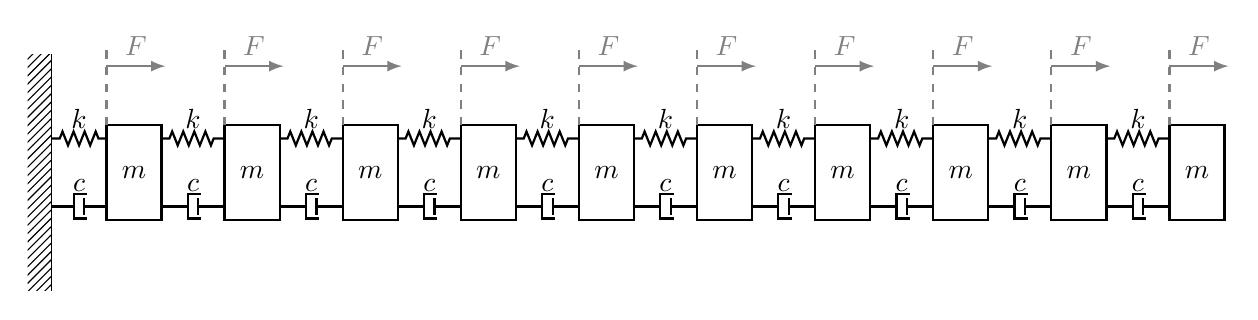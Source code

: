 \begin{tikzpicture}
\tikzstyle{spring}=[thick,decorate,decoration={zigzag,pre length=0.1cm,post length=0.1cm,segment length=4}]
 
\tikzstyle{damper}=[thick,decoration={markings,  
  mark connection node=dmp,
  mark=at position 0.5 with 
  {
    \node (dmp) [thick,inner sep=0pt,transform shape,rotate=-90,minimum width=10pt,minimum height=3pt,draw=none] {};
    \draw [thick] ($(dmp.north east)+(1pt,1pt)$) -- ($(dmp.south east)+(0pt,1pt)$) -- ($(dmp.south west)+(0pt,-1pt)$) -- ($(dmp.north west)+(1pt,-1pt)$);
    \draw [thick] ($(dmp.north)+(0,-3pt)$) -- ($(dmp.north)+(0,3pt)$);
  }
}, decorate]
\tikzstyle{ground}=[fill,pattern=north east lines,draw=none,minimum width=0.75cm,minimum height=0.3cm]
\begin{scope}
\node[draw,outer sep=0pt,thick] (M1) [minimum width=0.7cm, minimum height=1.2cm] {$m$};
\node[draw,outer sep=0pt,thick] (M2) at (1.5,0) [minimum width=0.7cm, minimum height=1.2cm] {$m$};
\node[draw,outer sep=0pt,thick] (M3) at (3.0,0) [minimum width=0.7cm, minimum height=1.2cm] {$m$};
\node[draw,outer sep=0pt,thick] (M4) at (4.5,0) [minimum width=0.7cm, minimum height=1.2cm] {$m$};
\node[draw,outer sep=0pt,thick] (M5) at (6.0,0) [minimum width=0.7cm, minimum height=1.2cm] {$m$};
\node[draw,outer sep=0pt,thick] (M6) at (7.5,0) [minimum width=0.7cm, minimum height=1.2cm] {$m$};
\node[draw,outer sep=0pt,thick] (M7) at (9.0,0) [minimum width=0.7cm, minimum height=1.2cm] {$m$};
\node[draw,outer sep=0pt,thick] (M8) at (10.5,0) [minimum width=0.7cm, minimum height=1.2cm] {$m$};
\node[draw,outer sep=0pt,thick] (M9) at (12.0,0) [minimum width=0.7cm, minimum height=1.2cm] {$m$};
\node[draw,outer sep=0pt,thick] (M10) at (13.5,0) [minimum width=0.7cm, minimum height=1.2cm] {$m$};
\node (wall) [ground, rotate=-90, minimum width=3cm,yshift=-1.2cm] {};
\draw (wall.north east) -- (wall.north west);
\draw [spring] (wall.160) -- ($(M1.north west)!(wall.160)!(M1.south west)$) node [midway, above] {$k$};
\draw [spring] ($(M1.north east)!(wall.160)!(M1.south east)$) -- ($(M2.north west)!(wall.160)!(M2.south west)$) node [midway, above] {$k$};
\draw [spring] ($(M2.north east)!(wall.160)!(M2.south east)$) -- ($(M3.north west)!(wall.160)!(M3.south west)$) node [midway, above] {$k$};
\draw [spring] ($(M3.north east)!(wall.160)!(M3.south east)$) -- ($(M4.north west)!(wall.160)!(M4.south west)$) node [midway, above] {$k$};
\draw [spring] ($(M4.north east)!(wall.160)!(M4.south east)$) -- ($(M5.north west)!(wall.160)!(M5.south west)$) node [midway, above] {$k$};
\draw [spring] ($(M5.north east)!(wall.160)!(M5.south east)$) -- ($(M6.north west)!(wall.160)!(M6.south west)$) node [midway, above] {$k$};
\draw [spring] ($(M6.north east)!(wall.160)!(M6.south east)$) -- ($(M7.north west)!(wall.160)!(M7.south west)$) node [midway, above] {$k$};
\draw [spring] ($(M7.north east)!(wall.160)!(M7.south east)$) -- ($(M8.north west)!(wall.160)!(M8.south west)$) node [midway, above] {$k$};
\draw [spring] ($(M8.north east)!(wall.160)!(M8.south east)$) -- ($(M9.north west)!(wall.160)!(M9.south west)$) node [midway, above] {$k$};
\draw [spring] ($(M9.north east)!(wall.160)!(M9.south east)$) -- ($(M10.north west)!(wall.160)!(M10.south west)$) node [midway, above] {$k$};

\draw [damper] (wall.20) -- ($(M1.north west)!(wall.20)!(M1.south west)$) node [midway, above,label={[label distance=-0.2cm]90:$c$}] {};
\draw [damper] ($(M1.north east)!(wall.20)!(M1.south east)$) -- ($(M2.north west)!(wall.20)!(M2.south west)$) node [midway, above,label={[label distance=-0.2cm]90:$c$}] {};
\draw [damper] ($(M2.north east)!(wall.20)!(M2.south east)$) -- ($(M3.north west)!(wall.20)!(M3.south west)$) node [midway, above,label={[label distance=-0.2cm]90:$c$}] {};
\draw [damper] ($(M3.north east)!(wall.20)!(M3.south east)$) -- ($(M4.north west)!(wall.20)!(M4.south west)$) node [midway, above,label={[label distance=-0.2cm]90:$c$}] {};
\draw [damper] ($(M4.north east)!(wall.20)!(M4.south east)$) -- ($(M5.north west)!(wall.20)!(M5.south west)$) node [midway, above,label={[label distance=-0.2cm]90:$c$}] {};
\draw [damper] ($(M5.north east)!(wall.20)!(M5.south east)$) -- ($(M6.north west)!(wall.20)!(M6.south west)$) node [midway, above,label={[label distance=-0.2cm]90:$c$}] {};
\draw [damper] ($(M6.north east)!(wall.20)!(M6.south east)$) -- ($(M7.north west)!(wall.20)!(M7.south west)$) node [midway, above,label={[label distance=-0.2cm]90:$c$}] {};
\draw [damper] ($(M7.north east)!(wall.20)!(M7.south east)$) -- ($(M8.north west)!(wall.20)!(M8.south west)$) node [midway, above,label={[label distance=-0.2cm]90:$c$}] {};
\draw [damper] ($(M8.north east)!(wall.20)!(M8.south east)$) -- ($(M9.north west)!(wall.20)!(M9.south west)$) node [midway, above,label={[label distance=-0.2cm]90:$c$}] {};
\draw [damper] ($(M9.north east)!(wall.20)!(M9.south east)$) -- ($(M10.north west)!(wall.20)!(M10.south west)$) node [midway, above,label={[label distance=-0.2cm]90:$c$}] {};

\draw[thick, dashed, gray] ($(M1.north west)$) -- ($(M1.north west) + (0,1)$);
\draw[thick, dashed, gray] ($(M2.north west)$) -- ($(M2.north west) + (0,1)$);
\draw[thick, dashed, gray] ($(M3.north west)$) -- ($(M3.north west) + (0,1)$);
\draw[thick, dashed, gray] ($(M4.north west)$) -- ($(M4.north west) + (0,1)$);
\draw[thick, dashed, gray] ($(M5.north west)$) -- ($(M5.north west) + (0,1)$);
\draw[thick, dashed, gray] ($(M6.north west)$) -- ($(M6.north west) + (0,1)$);
\draw[thick, dashed, gray] ($(M7.north west)$) -- ($(M7.north west) + (0,1)$);
\draw[thick, dashed, gray] ($(M8.north west)$) -- ($(M8.north west) + (0,1)$);
\draw[thick, dashed, gray] ($(M9.north west)$) -- ($(M9.north west) + (0,1)$);
\draw[thick, dashed, gray] ($(M10.north west)$) -- ($(M10.north west) + (0,1)$);
    
\draw[thick, -latex, gray] ($(M1.north west) + (0,0.75)$) -- ($(M1.north west) + (0.75,0.75)$) node [midway, above] {$F$};
\draw[thick, -latex, gray] ($(M2.north west) + (0,0.75)$) -- ($(M2.north west) + (0.75,0.75)$) node [midway, above] {$F$};
\draw[thick, -latex, gray] ($(M3.north west) + (0,0.75)$) -- ($(M3.north west) + (0.75,0.75)$) node [midway, above] {$F$};
\draw[thick, -latex, gray] ($(M4.north west) + (0,0.75)$) -- ($(M4.north west) + (0.75,0.75)$) node [midway, above] {$F$};
\draw[thick, -latex, gray] ($(M5.north west) + (0,0.75)$) -- ($(M5.north west) + (0.75,0.75)$) node [midway, above] {$F$};
\draw[thick, -latex, gray] ($(M6.north west) + (0,0.75)$) -- ($(M6.north west) + (0.75,0.75)$) node [midway, above] {$F$};
\draw[thick, -latex, gray] ($(M7.north west) + (0,0.75)$) -- ($(M7.north west) + (0.75,0.75)$) node [midway, above] {$F$};
\draw[thick, -latex, gray] ($(M8.north west) + (0,0.75)$) -- ($(M8.north west) + (0.75,0.75)$) node [midway, above] {$F$};
\draw[thick, -latex, gray] ($(M9.north west) + (0,0.75)$) -- ($(M9.north west) + (0.75,0.75)$) node [midway, above] {$F$};
\draw[thick, -latex, gray] ($(M10.north west) + (0,0.75)$) -- ($(M10.north west) + (0.75,0.75)$) node [midway, above] {$F$};                            
\end{scope}
\end{tikzpicture}
